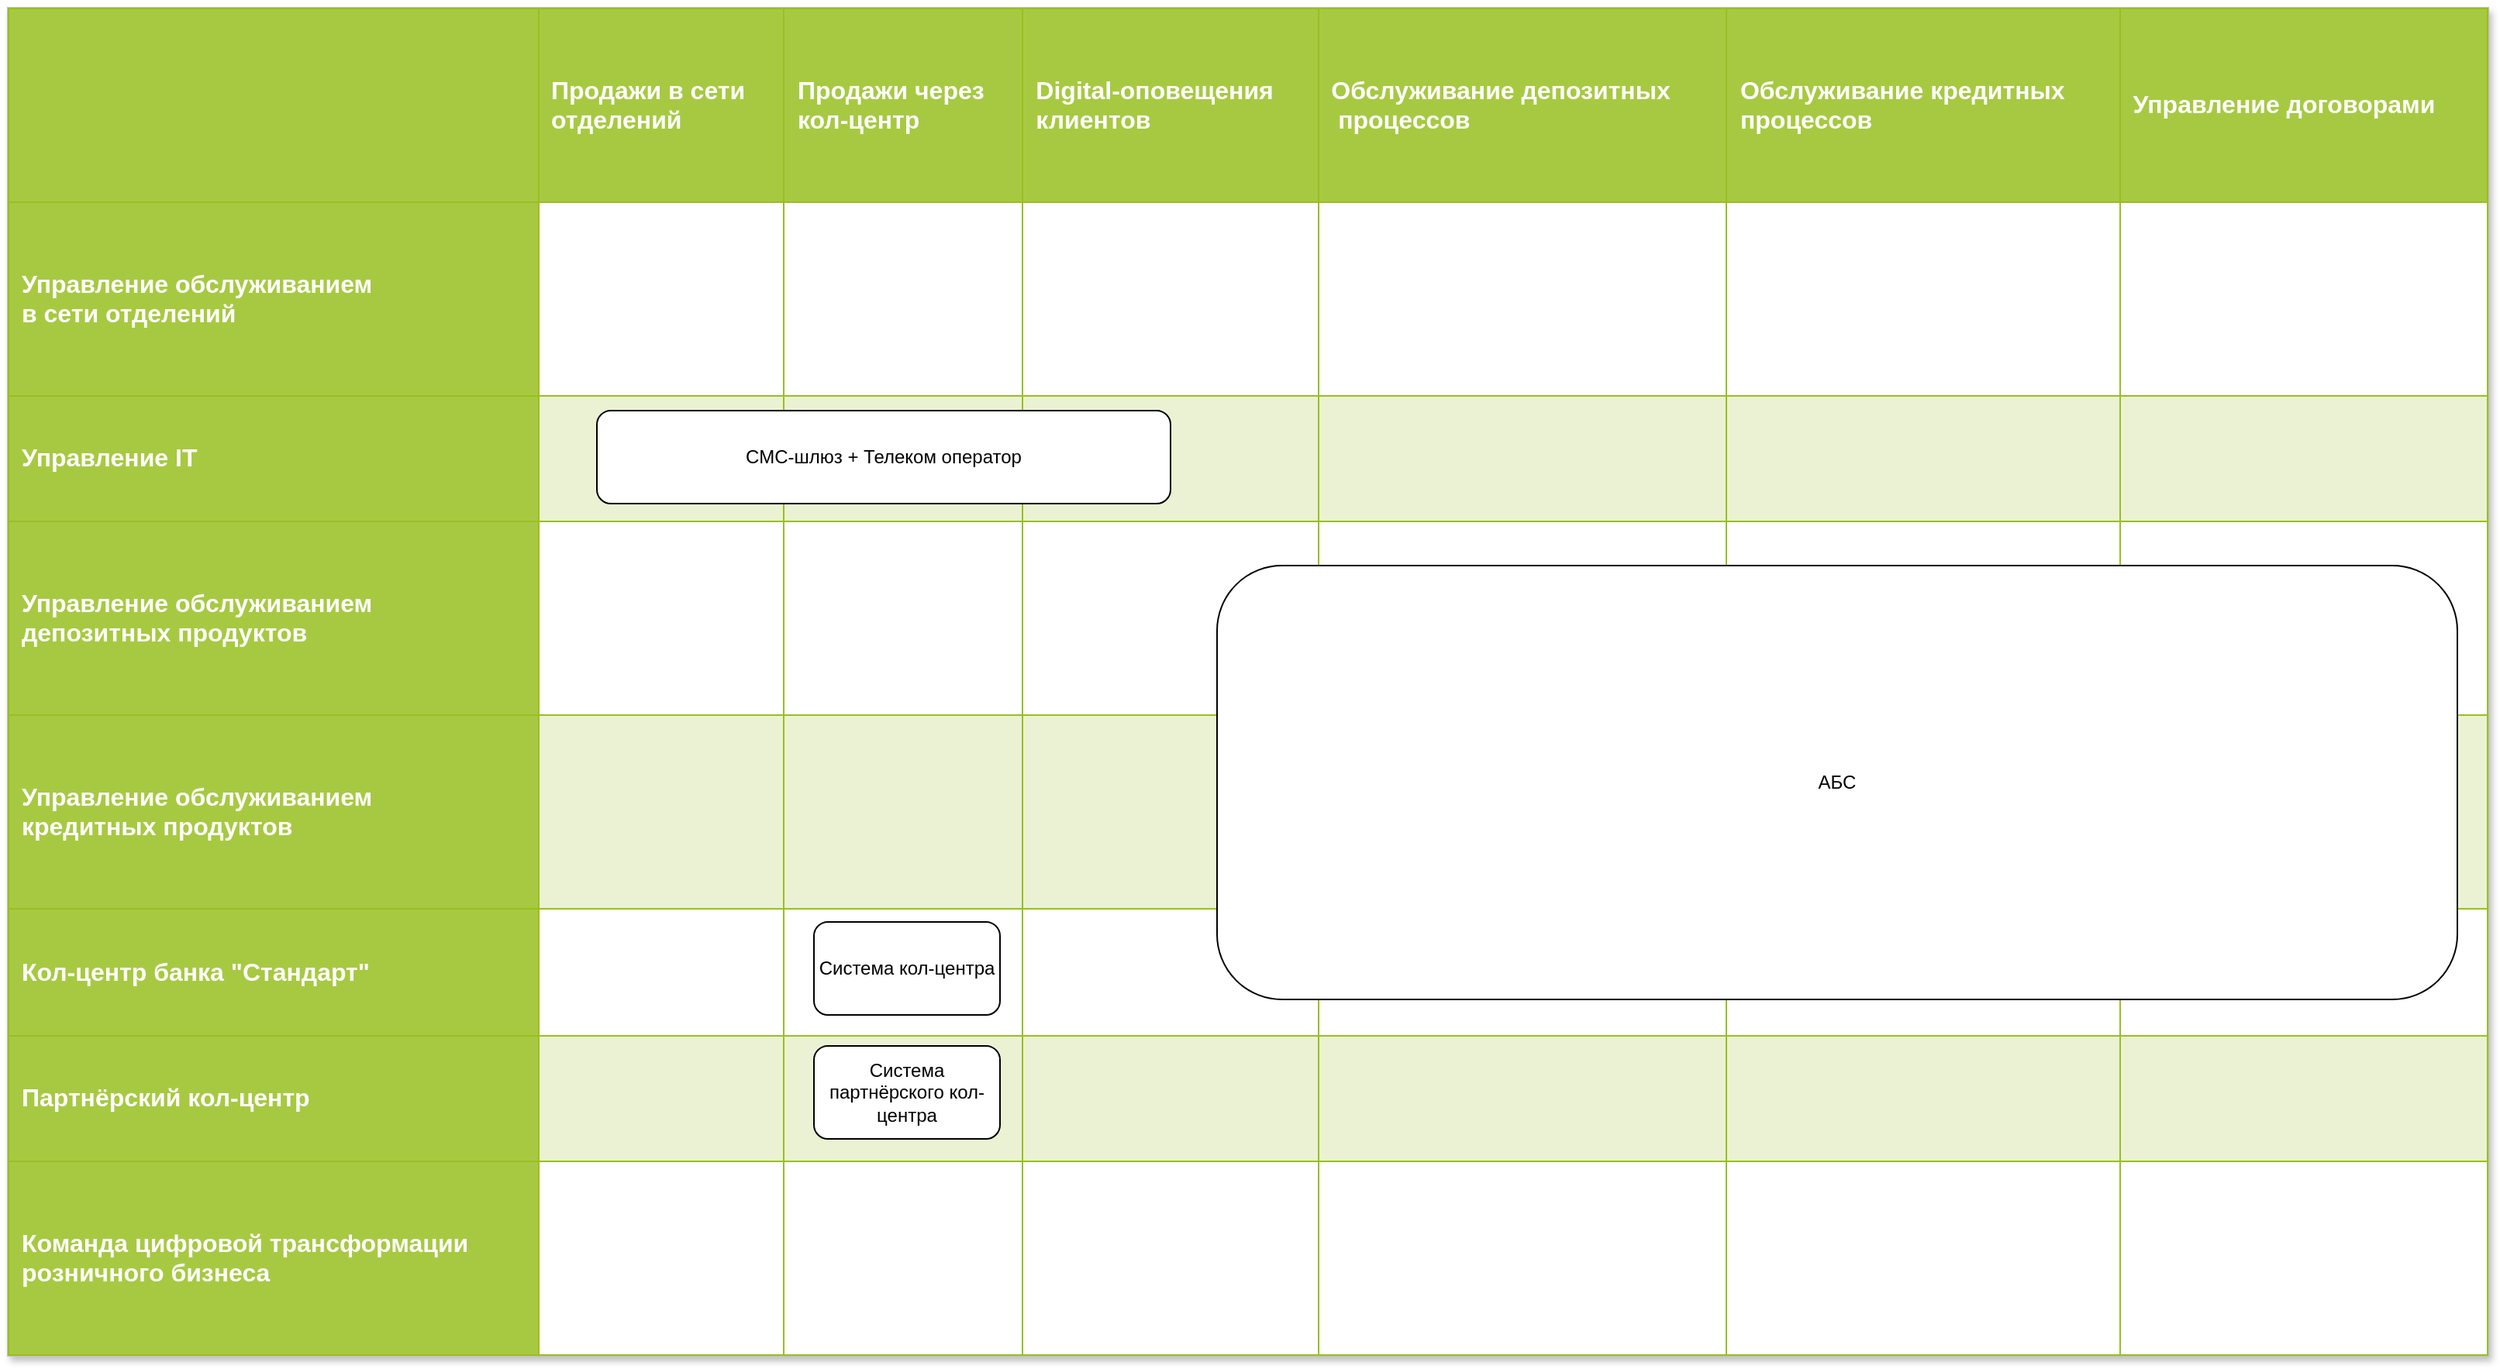 <mxfile version="25.0.3" pages="2">
  <diagram name="Карта IT-ландшафта" id="bd83a815-5ea8-2e97-e5ec-87c9f400f2fa">
    <mxGraphModel dx="3973.5" dy="2108" grid="1" gridSize="10" guides="1" tooltips="1" connect="1" arrows="1" fold="1" page="1" pageScale="1.5" pageWidth="1169" pageHeight="826" background="none" math="0" shadow="0">
      <root>
        <mxCell id="0" style=";html=1;" />
        <mxCell id="1" style=";html=1;" parent="0" />
        <mxCell id="1516e18e63f93b96-1" value="&lt;table border=&quot;1&quot; width=&quot;100%&quot; cellpadding=&quot;8&quot; style=&quot;width: 100% ; height: 100% ; border-collapse: collapse&quot;&gt;&lt;tbody&gt;&lt;tr style=&quot;background-color: #a7c942 ; color: #ffffff ; border: 1px solid #98bf21&quot;&gt;&lt;th&gt;&lt;br&gt;&lt;/th&gt;&lt;th&gt;&lt;font style=&quot;font-size: 16px;&quot;&gt;Продажи в сети &lt;br&gt;отделений&lt;/font&gt;&lt;/th&gt;&lt;th&gt;&lt;font style=&quot;font-size: 16px;&quot;&gt;Продажи через &lt;br&gt;кол-центр&lt;/font&gt;&lt;/th&gt;&lt;th&gt;&lt;font style=&quot;font-size: 16px;&quot;&gt;Digital-оповещения &lt;br&gt;клиентов&lt;/font&gt;&lt;/th&gt;&lt;th&gt;&lt;font style=&quot;font-size: 16px;&quot;&gt;Обслуживание депозитных&lt;br&gt;&amp;nbsp;процессов&lt;/font&gt;&lt;/th&gt;&lt;td&gt;&lt;b&gt;&lt;font style=&quot;font-size: 16px;&quot;&gt;Обслуживание кредитных &lt;br&gt;процессов&lt;/font&gt;&lt;/b&gt;&lt;/td&gt;&lt;th&gt;&lt;font style=&quot;font-size: 16px;&quot;&gt;Управление договорами&lt;/font&gt;&lt;/th&gt;&lt;/tr&gt;&lt;tr style=&quot;border: 1px solid #98bf21&quot;&gt;&lt;td style=&quot;background-color: #a7c942 ; color: #ffffff ; border: 1px solid #98bf21&quot;&gt;&lt;div style=&quot;&quot;&gt;&lt;font style=&quot;font-size: 16px;&quot;&gt;&lt;b&gt;Управление обслуживанием&lt;/b&gt;&lt;/font&gt;&lt;/div&gt;&lt;div style=&quot;&quot;&gt;&lt;font style=&quot;font-size: 16px;&quot;&gt;&lt;b&gt;в сети отделений&lt;/b&gt;&lt;/font&gt;&lt;/div&gt;&lt;/td&gt;&lt;td style=&quot;&quot;&gt;&lt;/td&gt;&lt;td style=&quot;&quot;&gt;&lt;/td&gt;&lt;td style=&quot;&quot;&gt;&lt;font style=&quot;font-size: 16px;&quot;&gt;&lt;br&gt;&lt;/font&gt;&lt;/td&gt;&lt;td style=&quot;&quot;&gt;&lt;font style=&quot;font-size: 16px;&quot;&gt;&lt;br&gt;&lt;/font&gt;&lt;/td&gt;&lt;td&gt;&lt;font style=&quot;font-size: 16px;&quot;&gt;&lt;br&gt;&lt;/font&gt;&lt;/td&gt;&lt;td style=&quot;&quot;&gt;&lt;font style=&quot;font-size: 16px;&quot;&gt;&lt;br&gt;&lt;/font&gt;&lt;/td&gt;&lt;/tr&gt;&lt;tr style=&quot;background-color: #eaf2d3 ; border: 1px solid #98bf21&quot;&gt;&lt;td style=&quot;background-color: rgb(167, 201, 66); color: rgb(255, 255, 255); border: 1px solid rgb(152, 191, 33);&quot;&gt;&lt;font style=&quot;font-size: 16px;&quot;&gt;&lt;b&gt;Управление IT&lt;/b&gt;&lt;/font&gt;&lt;/td&gt;&lt;td style=&quot;&quot;&gt;&lt;/td&gt;&lt;td style=&quot;&quot;&gt;&lt;/td&gt;&lt;td style=&quot;&quot;&gt;&lt;span style=&quot;background-color: rgb(255, 255, 255);&quot;&gt;&lt;font style=&quot;font-size: 16px;&quot;&gt;&lt;br&gt;&lt;/font&gt;&lt;/span&gt;&lt;/td&gt;&lt;td style=&quot;&quot;&gt;&lt;span style=&quot;background-color: rgb(255, 255, 255);&quot;&gt;&lt;font style=&quot;font-size: 16px;&quot;&gt;&lt;br&gt;&lt;/font&gt;&lt;/span&gt;&lt;/td&gt;&lt;td&gt;&lt;span style=&quot;background-color: rgb(255, 255, 255);&quot;&gt;&lt;font style=&quot;font-size: 16px;&quot;&gt;&lt;br&gt;&lt;/font&gt;&lt;/span&gt;&lt;/td&gt;&lt;td style=&quot;&quot;&gt;&lt;font style=&quot;font-size: 16px;&quot;&gt;&lt;br&gt;&lt;/font&gt;&lt;/td&gt;&lt;/tr&gt;&lt;tr style=&quot;border: 1px solid #98bf21&quot;&gt;&lt;td style=&quot;background-color: #a7c942 ; color: #ffffff ; border: 1px solid #98bf21&quot;&gt;&lt;div style=&quot;&quot;&gt;&lt;font style=&quot;font-size: 16px;&quot;&gt;&lt;b&gt;Управление обслуживанием&amp;nbsp;&lt;/b&gt;&lt;/font&gt;&lt;/div&gt;&lt;div style=&quot;&quot;&gt;&lt;font style=&quot;font-size: 16px;&quot;&gt;&lt;b&gt;депозитных продуктов&lt;/b&gt;&lt;/font&gt;&lt;/div&gt;&lt;/td&gt;&lt;td style=&quot;&quot;&gt;&lt;/td&gt;&lt;td style=&quot;&quot;&gt;&lt;/td&gt;&lt;td style=&quot;&quot;&gt;&lt;font style=&quot;font-size: 16px;&quot;&gt;&lt;br&gt;&lt;/font&gt;&lt;/td&gt;&lt;td style=&quot;&quot;&gt;&lt;font style=&quot;font-size: 16px;&quot;&gt;&lt;br&gt;&lt;/font&gt;&lt;/td&gt;&lt;td&gt;&lt;font style=&quot;font-size: 16px;&quot;&gt;&lt;br&gt;&lt;/font&gt;&lt;/td&gt;&lt;td style=&quot;&quot;&gt;&lt;font style=&quot;font-size: 16px;&quot;&gt;&lt;br&gt;&lt;/font&gt;&lt;/td&gt;&lt;/tr&gt;&lt;tr style=&quot;background-color: #eaf2d3 ; border: 1px solid #98bf21&quot;&gt;&lt;td style=&quot;background-color: #a7c942 ; color: #ffffff ; border: 1px solid #98bf21&quot;&gt;&lt;div style=&quot;&quot;&gt;&lt;font style=&quot;font-size: 16px;&quot;&gt;&lt;b&gt;Управление обслуживанием&lt;/b&gt;&lt;/font&gt;&lt;/div&gt;&lt;div style=&quot;&quot;&gt;&lt;font style=&quot;font-size: 16px;&quot;&gt;&lt;b&gt;кредитных продуктов&lt;/b&gt;&lt;/font&gt;&lt;/div&gt;&lt;/td&gt;&lt;td style=&quot;&quot;&gt;&lt;/td&gt;&lt;td style=&quot;&quot;&gt;&lt;/td&gt;&lt;td style=&quot;&quot;&gt;&lt;font style=&quot;font-size: 16px;&quot;&gt;&lt;br&gt;&lt;/font&gt;&lt;/td&gt;&lt;td style=&quot;&quot;&gt;&lt;font style=&quot;font-size: 16px;&quot;&gt;&lt;br&gt;&lt;/font&gt;&lt;/td&gt;&lt;td&gt;&lt;font style=&quot;font-size: 16px;&quot;&gt;&lt;br&gt;&lt;/font&gt;&lt;/td&gt;&lt;td style=&quot;&quot;&gt;&lt;font style=&quot;font-size: 16px;&quot;&gt;&lt;br&gt;&lt;/font&gt;&lt;/td&gt;&lt;/tr&gt;&lt;tr style=&quot;border: 1px solid #98bf21&quot;&gt;&lt;td style=&quot;background-color: rgb(167, 201, 66); color: rgb(255, 255, 255); border: 1px solid rgb(152, 191, 33);&quot;&gt;&lt;font style=&quot;font-size: 16px;&quot;&gt;&lt;b&gt;Кол-центр банка &quot;Стандарт&quot;&lt;/b&gt;&lt;br&gt;&lt;/font&gt;&lt;/td&gt;&lt;td style=&quot;&quot;&gt;&lt;font style=&quot;font-size: 16px;&quot;&gt;&lt;br&gt;&lt;/font&gt;&lt;/td&gt;&lt;td style=&quot;&quot;&gt;&lt;font style=&quot;font-size: 16px;&quot;&gt;&lt;br&gt;&lt;/font&gt;&lt;/td&gt;&lt;td style=&quot;&quot;&gt;&lt;font style=&quot;font-size: 16px;&quot;&gt;&lt;br&gt;&lt;/font&gt;&lt;/td&gt;&lt;td style=&quot;&quot;&gt;&lt;font style=&quot;font-size: 16px;&quot;&gt;&lt;br&gt;&lt;/font&gt;&lt;/td&gt;&lt;td&gt;&lt;font style=&quot;font-size: 16px;&quot;&gt;&lt;br&gt;&lt;/font&gt;&lt;/td&gt;&lt;td style=&quot;&quot;&gt;&lt;font style=&quot;font-size: 16px;&quot;&gt;&lt;br&gt;&lt;/font&gt;&lt;/td&gt;&lt;/tr&gt;&lt;tr style=&quot;background-color: #eaf2d3 ; border: 1px solid #98bf21&quot;&gt;&lt;td style=&quot;background-color: rgb(167, 201, 66); color: rgb(255, 255, 255); border: 1px solid rgb(152, 191, 33);&quot;&gt;&lt;font style=&quot;font-size: 16px;&quot;&gt;&lt;b&gt;Партнёрский кол-центр&lt;/b&gt;&lt;/font&gt;&lt;/td&gt;&lt;td style=&quot;&quot;&gt;&lt;span style=&quot;background-color: rgb(255, 255, 255);&quot;&gt;&lt;font style=&quot;font-size: 16px;&quot;&gt;&lt;br&gt;&lt;/font&gt;&lt;/span&gt;&lt;/td&gt;&lt;td style=&quot;&quot;&gt;&lt;span style=&quot;background-color: rgb(255, 255, 255);&quot;&gt;&lt;font style=&quot;font-size: 16px;&quot;&gt;&lt;br&gt;&lt;/font&gt;&lt;/span&gt;&lt;/td&gt;&lt;td style=&quot;&quot;&gt;&lt;span style=&quot;background-color: rgb(255, 255, 255);&quot;&gt;&lt;font style=&quot;font-size: 16px;&quot;&gt;&lt;br&gt;&lt;/font&gt;&lt;/span&gt;&lt;/td&gt;&lt;td style=&quot;&quot;&gt;&lt;span style=&quot;background-color: rgb(255, 255, 255);&quot;&gt;&lt;font style=&quot;font-size: 16px;&quot;&gt;&lt;br&gt;&lt;/font&gt;&lt;/span&gt;&lt;/td&gt;&lt;td&gt;&lt;span style=&quot;background-color: rgb(255, 255, 255);&quot;&gt;&lt;font style=&quot;font-size: 16px;&quot;&gt;&lt;br&gt;&lt;/font&gt;&lt;/span&gt;&lt;/td&gt;&lt;td style=&quot;&quot;&gt;&lt;font style=&quot;font-size: 16px;&quot;&gt;&lt;br&gt;&lt;/font&gt;&lt;/td&gt;&lt;/tr&gt;&lt;tr style=&quot;border: 1px solid #98bf21&quot;&gt;&lt;td style=&quot;background-color: #a7c942 ; color: #ffffff ; border: 1px solid #98bf21&quot;&gt;&lt;div style=&quot;&quot;&gt;&lt;font style=&quot;font-size: 16px;&quot;&gt;&lt;b&gt;Команда цифровой трансформации&lt;/b&gt;&lt;/font&gt;&lt;/div&gt;&lt;div style=&quot;&quot;&gt;&lt;font style=&quot;font-size: 16px;&quot;&gt;&lt;b&gt;розничного бизнеса&lt;/b&gt;&lt;/font&gt;&lt;/div&gt;&lt;/td&gt;&lt;td&gt;&lt;font style=&quot;font-size: 16px;&quot;&gt;&lt;br&gt;&lt;/font&gt;&lt;/td&gt;&lt;td&gt;&lt;font style=&quot;font-size: 16px;&quot;&gt;&lt;br&gt;&lt;/font&gt;&lt;/td&gt;&lt;td&gt;&lt;font style=&quot;font-size: 16px;&quot;&gt;&lt;br&gt;&lt;/font&gt;&lt;/td&gt;&lt;td&gt;&lt;font style=&quot;font-size: 16px;&quot;&gt;&lt;br&gt;&lt;/font&gt;&lt;/td&gt;&lt;td&gt;&lt;font style=&quot;font-size: 16px;&quot;&gt;&lt;br&gt;&lt;/font&gt;&lt;/td&gt;&lt;td&gt;&lt;font style=&quot;font-size: 16px;&quot;&gt;&lt;br&gt;&lt;/font&gt;&lt;/td&gt;&lt;/tr&gt;&lt;/tbody&gt;&lt;/table&gt;" style="text;html=1;strokeColor=#c0c0c0;fillColor=#ffffff;overflow=fill;rounded=0;shadow=1;fontSize=14;fontColor=#000000;" parent="1" vertex="1">
          <mxGeometry x="-280" y="170" width="1600" height="870" as="geometry" />
        </mxCell>
        <mxCell id="DfxfcJXlBV7kPY7UWSOB-1" value="АБС" style="rounded=1;whiteSpace=wrap;html=1;" vertex="1" parent="1">
          <mxGeometry x="500" y="530" width="800" height="280" as="geometry" />
        </mxCell>
        <mxCell id="DfxfcJXlBV7kPY7UWSOB-2" value="СМС-шлюз + Телеком оператор" style="rounded=1;whiteSpace=wrap;html=1;" vertex="1" parent="1">
          <mxGeometry x="100" y="430" width="370" height="60" as="geometry" />
        </mxCell>
        <mxCell id="DfxfcJXlBV7kPY7UWSOB-3" value="Система кол-центра" style="rounded=1;whiteSpace=wrap;html=1;" vertex="1" parent="1">
          <mxGeometry x="240" y="760" width="120" height="60" as="geometry" />
        </mxCell>
        <mxCell id="DfxfcJXlBV7kPY7UWSOB-4" value="Система партнёрского кол-центра" style="rounded=1;whiteSpace=wrap;html=1;" vertex="1" parent="1">
          <mxGeometry x="240" y="840" width="120" height="60" as="geometry" />
        </mxCell>
      </root>
    </mxGraphModel>
  </diagram>
  <diagram id="8SUYF-BS6SLsGB2auCux" name="Схема интеграции приложений">
    <mxGraphModel dx="1045" dy="992" grid="1" gridSize="10" guides="1" tooltips="1" connect="1" arrows="1" fold="1" page="1" pageScale="1" pageWidth="850" pageHeight="1100" math="0" shadow="0">
      <root>
        <mxCell id="0" />
        <mxCell id="1" parent="0" />
        <mxCell id="fZTr_ihXglEw_Hg73Kvk-1" value="&lt;div&gt;&lt;br&gt;&lt;/div&gt;&lt;div&gt;&lt;br&gt;&lt;/div&gt;Клиент" style="shape=actor;whiteSpace=wrap;html=1;" vertex="1" parent="1">
          <mxGeometry x="190" y="190" width="70" height="100" as="geometry" />
        </mxCell>
        <mxCell id="fZTr_ihXglEw_Hg73Kvk-2" value="" style="endArrow=classic;html=1;rounded=0;" edge="1" parent="1">
          <mxGeometry width="50" height="50" relative="1" as="geometry">
            <mxPoint x="280" y="260" as="sourcePoint" />
            <mxPoint x="450" y="200" as="targetPoint" />
            <Array as="points">
              <mxPoint x="400" y="260" />
              <mxPoint x="400" y="200" />
            </Array>
          </mxGeometry>
        </mxCell>
        <mxCell id="fZTr_ihXglEw_Hg73Kvk-3" value="" style="endArrow=classic;html=1;rounded=0;" edge="1" parent="1">
          <mxGeometry width="50" height="50" relative="1" as="geometry">
            <mxPoint x="280" y="260" as="sourcePoint" />
            <mxPoint x="450" y="330" as="targetPoint" />
            <Array as="points">
              <mxPoint x="400" y="260" />
              <mxPoint x="400" y="330" />
              <mxPoint x="430" y="330" />
            </Array>
          </mxGeometry>
        </mxCell>
        <mxCell id="fZTr_ihXglEw_Hg73Kvk-4" value="" style="endArrow=classic;html=1;rounded=0;" edge="1" parent="1">
          <mxGeometry width="50" height="50" relative="1" as="geometry">
            <mxPoint x="390" y="260" as="sourcePoint" />
            <mxPoint x="450" y="260" as="targetPoint" />
          </mxGeometry>
        </mxCell>
        <mxCell id="fZTr_ihXglEw_Hg73Kvk-5" value="Интернет-банк" style="rounded=0;whiteSpace=wrap;html=1;" vertex="1" parent="1">
          <mxGeometry x="450" y="160" width="120" height="60" as="geometry" />
        </mxCell>
        <mxCell id="fZTr_ihXglEw_Hg73Kvk-6" value="Сайт" style="rounded=0;whiteSpace=wrap;html=1;" vertex="1" parent="1">
          <mxGeometry x="450" y="230" width="120" height="60" as="geometry" />
        </mxCell>
        <mxCell id="fZTr_ihXglEw_Hg73Kvk-7" value="Отделение банка" style="rounded=0;whiteSpace=wrap;html=1;" vertex="1" parent="1">
          <mxGeometry x="450" y="300" width="120" height="60" as="geometry" />
        </mxCell>
        <mxCell id="fZTr_ihXglEw_Hg73Kvk-8" value="" style="endArrow=classic;html=1;rounded=0;entryX=0;entryY=0.5;entryDx=0;entryDy=0;" edge="1" parent="1" target="fZTr_ihXglEw_Hg73Kvk-9">
          <mxGeometry width="50" height="50" relative="1" as="geometry">
            <mxPoint x="400" y="330" as="sourcePoint" />
            <mxPoint x="400" y="440" as="targetPoint" />
            <Array as="points">
              <mxPoint x="400" y="400" />
            </Array>
          </mxGeometry>
        </mxCell>
        <mxCell id="fZTr_ihXglEw_Hg73Kvk-9" value="Кол-центр&lt;br&gt;---------------------------&lt;br&gt;Партнёрский кол-центр" style="rounded=0;whiteSpace=wrap;html=1;" vertex="1" parent="1">
          <mxGeometry x="450" y="370" width="120" height="60" as="geometry" />
        </mxCell>
        <mxCell id="fZTr_ihXglEw_Hg73Kvk-12" value="&lt;div&gt;&lt;br&gt;&lt;/div&gt;&lt;div&gt;&lt;br&gt;&lt;/div&gt;&lt;div&gt;&lt;br&gt;&lt;/div&gt;&lt;div&gt;&lt;br&gt;&lt;/div&gt;&lt;div&gt;Оператор&lt;br&gt;кол-центра&lt;/div&gt;" style="shape=actor;whiteSpace=wrap;html=1;" vertex="1" parent="1">
          <mxGeometry x="670" y="330" width="70" height="100" as="geometry" />
        </mxCell>
        <mxCell id="fZTr_ihXglEw_Hg73Kvk-13" value="" style="endArrow=classic;html=1;rounded=0;exitX=0;exitY=0.75;exitDx=0;exitDy=0;entryX=0.997;entryY=0.566;entryDx=0;entryDy=0;entryPerimeter=0;" edge="1" parent="1" source="fZTr_ihXglEw_Hg73Kvk-12" target="fZTr_ihXglEw_Hg73Kvk-9">
          <mxGeometry width="50" height="50" relative="1" as="geometry">
            <mxPoint x="390" y="430" as="sourcePoint" />
            <mxPoint x="440" y="380" as="targetPoint" />
          </mxGeometry>
        </mxCell>
        <mxCell id="fZTr_ihXglEw_Hg73Kvk-14" value="" style="endArrow=classic;html=1;rounded=0;exitX=0.5;exitY=1;exitDx=0;exitDy=0;" edge="1" parent="1" source="fZTr_ihXglEw_Hg73Kvk-9">
          <mxGeometry width="50" height="50" relative="1" as="geometry">
            <mxPoint x="510" y="510" as="sourcePoint" />
            <mxPoint x="510" y="530" as="targetPoint" />
          </mxGeometry>
        </mxCell>
        <mxCell id="fZTr_ihXglEw_Hg73Kvk-17" value="" style="edgeStyle=orthogonalEdgeStyle;rounded=0;orthogonalLoop=1;jettySize=auto;html=1;entryX=1;entryY=0.5;entryDx=0;entryDy=0;" edge="1" parent="1" target="fZTr_ihXglEw_Hg73Kvk-15">
          <mxGeometry relative="1" as="geometry">
            <mxPoint x="645" y="560" as="sourcePoint" />
            <mxPoint x="670" y="560" as="targetPoint" />
          </mxGeometry>
        </mxCell>
        <mxCell id="fZTr_ihXglEw_Hg73Kvk-19" value="" style="edgeStyle=orthogonalEdgeStyle;rounded=0;orthogonalLoop=1;jettySize=auto;html=1;entryX=0;entryY=0.5;entryDx=0;entryDy=0;" edge="1" parent="1" target="fZTr_ihXglEw_Hg73Kvk-15">
          <mxGeometry relative="1" as="geometry">
            <mxPoint x="360" y="560" as="sourcePoint" />
            <mxPoint x="350" y="560" as="targetPoint" />
          </mxGeometry>
        </mxCell>
        <mxCell id="fZTr_ihXglEw_Hg73Kvk-15" value="АБС" style="rounded=0;whiteSpace=wrap;html=1;" vertex="1" parent="1">
          <mxGeometry x="450" y="530" width="120" height="60" as="geometry" />
        </mxCell>
        <mxCell id="fZTr_ihXglEw_Hg73Kvk-20" value="&lt;div&gt;&lt;br&gt;&lt;/div&gt;&lt;div&gt;&lt;br&gt;&lt;/div&gt;&lt;div&gt;&lt;br&gt;&lt;/div&gt;&lt;div&gt;&lt;br&gt;&lt;/div&gt;&lt;div&gt;Фронт-офис&lt;/div&gt;" style="shape=actor;whiteSpace=wrap;html=1;" vertex="1" parent="1">
          <mxGeometry x="640" y="490" width="70" height="100" as="geometry" />
        </mxCell>
        <mxCell id="fZTr_ihXglEw_Hg73Kvk-21" value="&lt;div&gt;&lt;br&gt;&lt;/div&gt;&lt;div&gt;&lt;br&gt;&lt;/div&gt;&lt;div&gt;&lt;br&gt;&lt;/div&gt;&lt;div&gt;&lt;br&gt;&lt;/div&gt;&lt;div&gt;Бэк-офис&lt;/div&gt;" style="shape=actor;whiteSpace=wrap;html=1;" vertex="1" parent="1">
          <mxGeometry x="290" y="490" width="70" height="100" as="geometry" />
        </mxCell>
        <mxCell id="fZTr_ihXglEw_Hg73Kvk-22" value="" style="endArrow=classic;html=1;rounded=0;exitX=0.5;exitY=1;exitDx=0;exitDy=0;entryX=0.5;entryY=0;entryDx=0;entryDy=0;" edge="1" parent="1" source="fZTr_ihXglEw_Hg73Kvk-15" target="fZTr_ihXglEw_Hg73Kvk-23">
          <mxGeometry width="50" height="50" relative="1" as="geometry">
            <mxPoint x="500" y="740" as="sourcePoint" />
            <mxPoint x="510" y="720" as="targetPoint" />
          </mxGeometry>
        </mxCell>
        <mxCell id="fZTr_ihXglEw_Hg73Kvk-23" value="СМС-шлюз" style="rounded=0;whiteSpace=wrap;html=1;" vertex="1" parent="1">
          <mxGeometry x="450" y="730" width="120" height="60" as="geometry" />
        </mxCell>
        <mxCell id="fZTr_ihXglEw_Hg73Kvk-24" value="" style="endArrow=classic;html=1;rounded=0;exitX=0;exitY=0.5;exitDx=0;exitDy=0;" edge="1" parent="1" source="fZTr_ihXglEw_Hg73Kvk-23">
          <mxGeometry width="50" height="50" relative="1" as="geometry">
            <mxPoint x="320" y="810" as="sourcePoint" />
            <mxPoint x="370" y="760" as="targetPoint" />
          </mxGeometry>
        </mxCell>
        <mxCell id="fZTr_ihXglEw_Hg73Kvk-25" value="Телеком оператор&lt;br&gt;(отправляет СМС)" style="rounded=0;whiteSpace=wrap;html=1;" vertex="1" parent="1">
          <mxGeometry x="250" y="730" width="120" height="60" as="geometry" />
        </mxCell>
      </root>
    </mxGraphModel>
  </diagram>
</mxfile>

